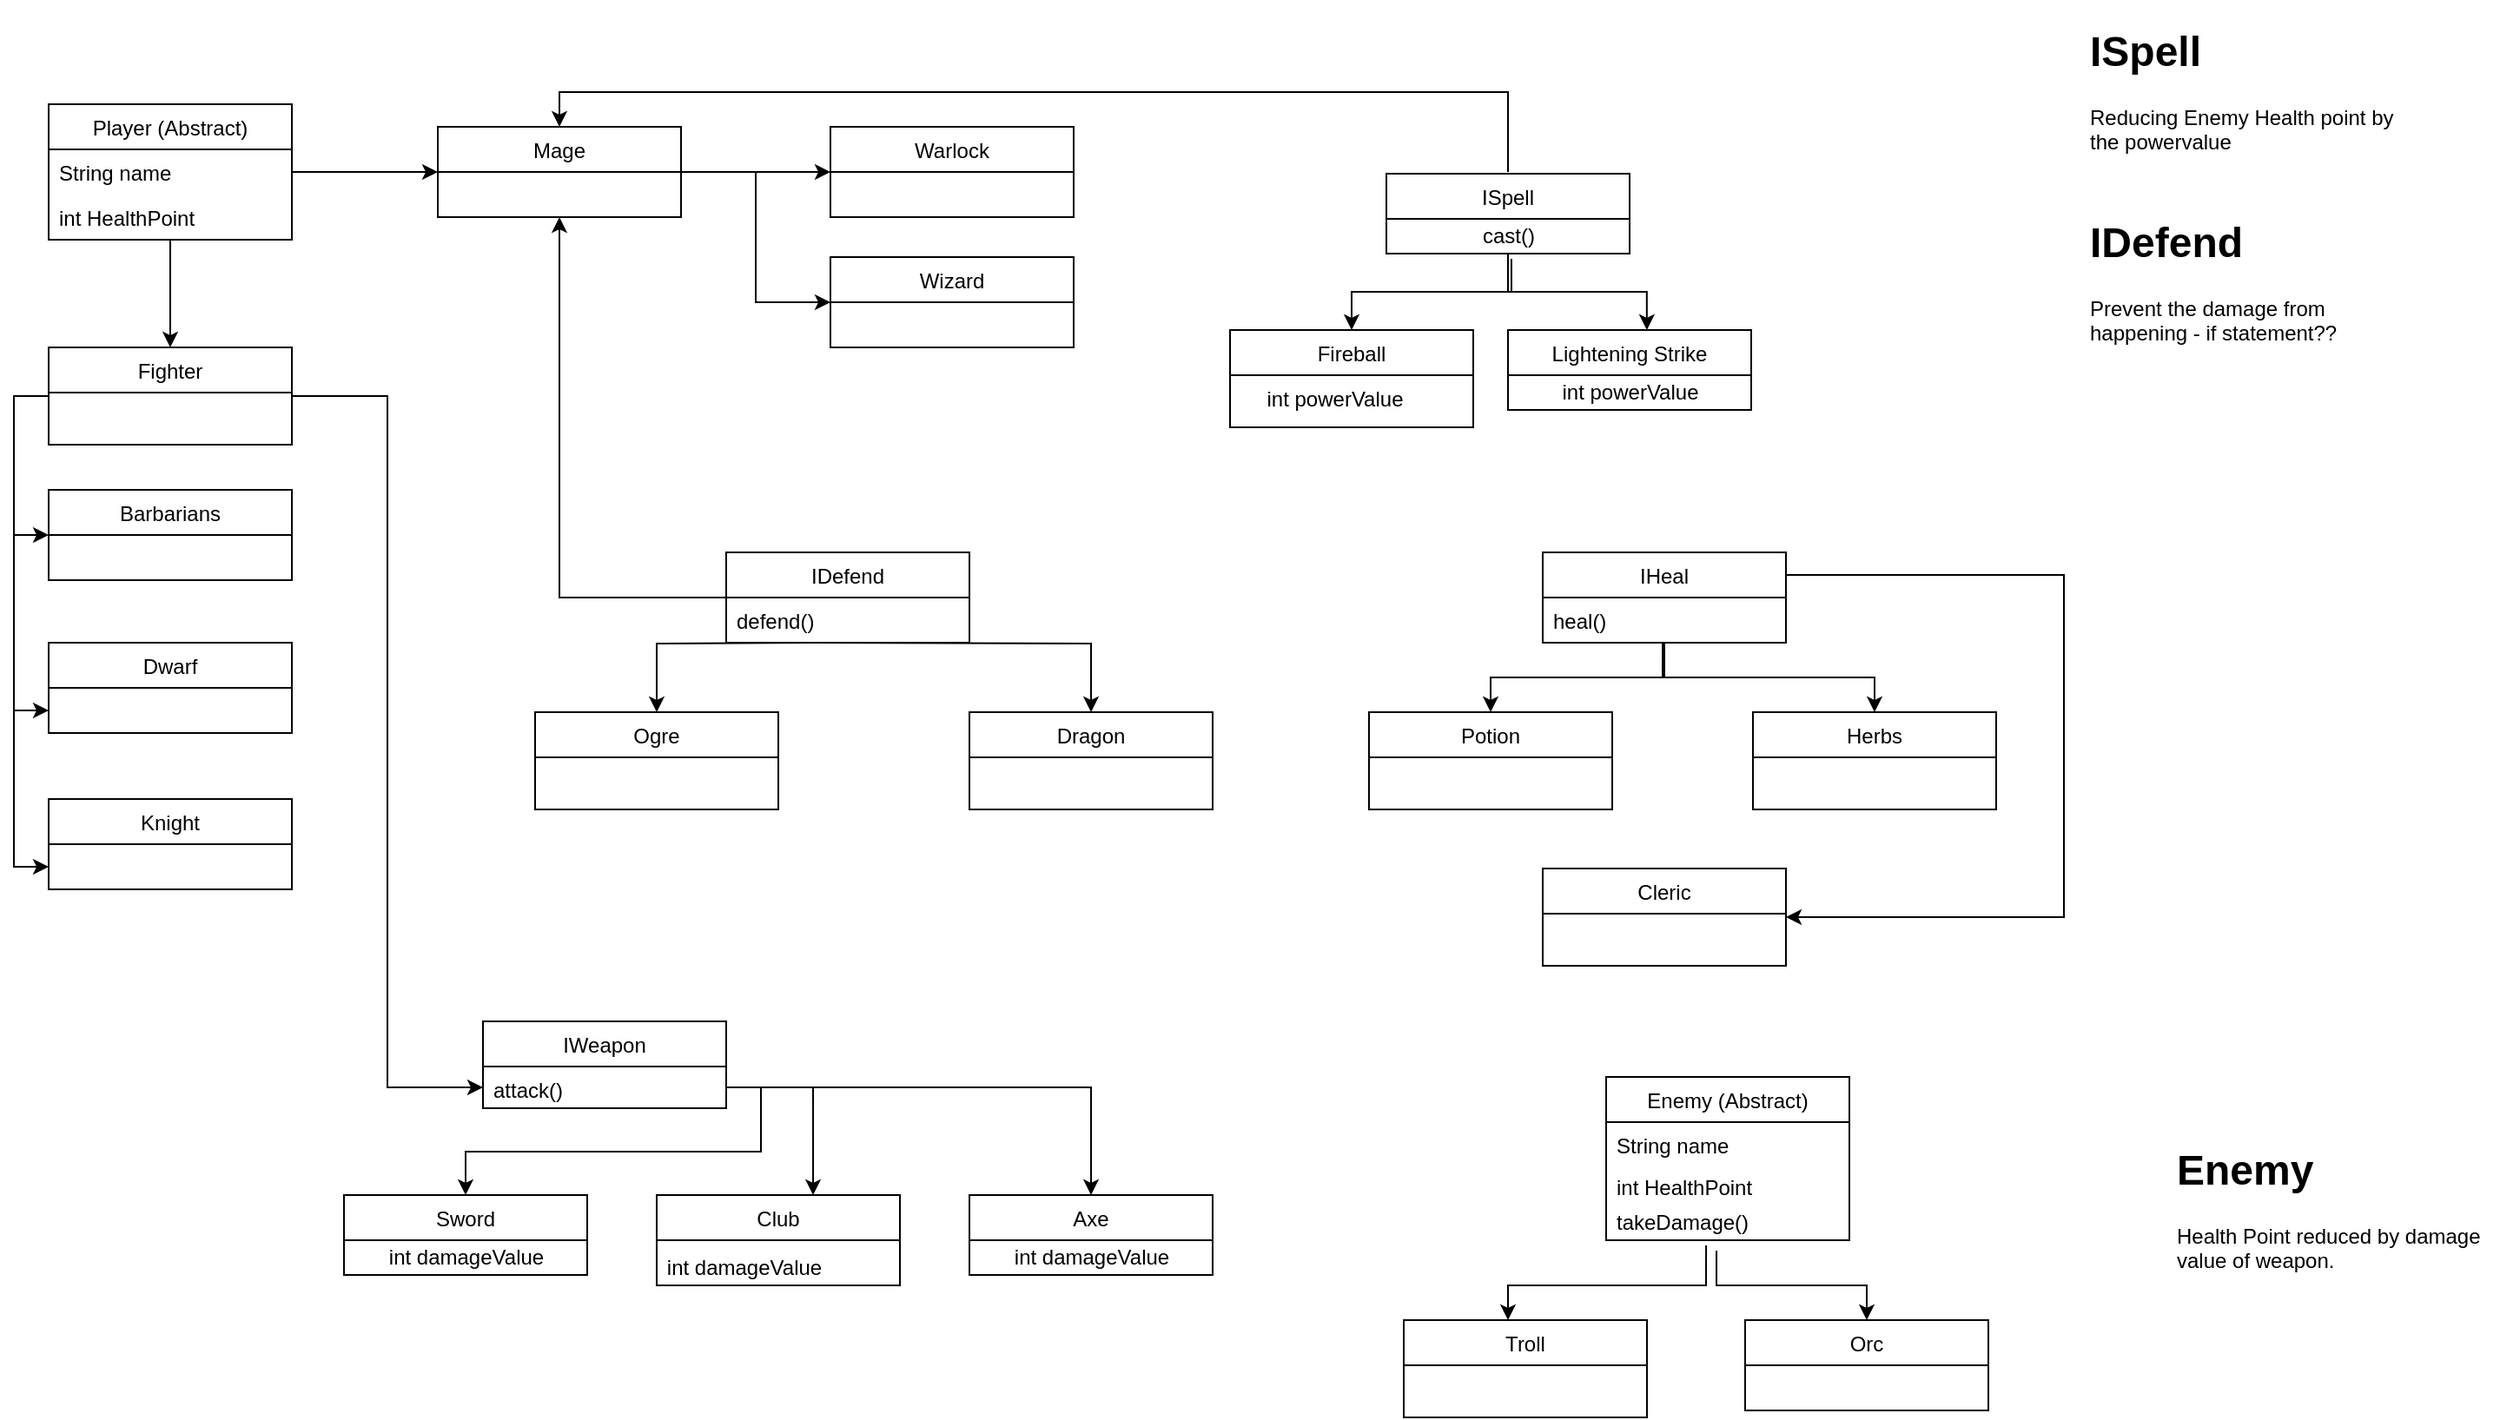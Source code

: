 <mxfile version="14.6.10" type="device"><diagram id="hEHo4bz8ZeYdlr5TXA1v" name="Page-1"><mxGraphModel dx="1960" dy="867" grid="1" gridSize="10" guides="1" tooltips="1" connect="1" arrows="1" fold="1" page="1" pageScale="1" pageWidth="827" pageHeight="1169" math="0" shadow="0"><root><mxCell id="0"/><mxCell id="1" parent="0"/><mxCell id="Kzr5PxYJNbCg4G_V1k6I-37" style="edgeStyle=orthogonalEdgeStyle;rounded=0;orthogonalLoop=1;jettySize=auto;html=1;entryX=0.5;entryY=0;entryDx=0;entryDy=0;" edge="1" parent="1" source="Kzr5PxYJNbCg4G_V1k6I-1" target="Kzr5PxYJNbCg4G_V1k6I-34"><mxGeometry relative="1" as="geometry"/></mxCell><mxCell id="Kzr5PxYJNbCg4G_V1k6I-1" value="Player (Abstract)" style="swimlane;fontStyle=0;childLayout=stackLayout;horizontal=1;startSize=26;fillColor=none;horizontalStack=0;resizeParent=1;resizeParentMax=0;resizeLast=0;collapsible=1;marginBottom=0;" vertex="1" parent="1"><mxGeometry x="120" y="100" width="140" height="78" as="geometry"/></mxCell><mxCell id="Kzr5PxYJNbCg4G_V1k6I-2" value="String name&#10;" style="text;strokeColor=none;fillColor=none;align=left;verticalAlign=top;spacingLeft=4;spacingRight=4;overflow=hidden;rotatable=0;points=[[0,0.5],[1,0.5]];portConstraint=eastwest;" vertex="1" parent="Kzr5PxYJNbCg4G_V1k6I-1"><mxGeometry y="26" width="140" height="26" as="geometry"/></mxCell><mxCell id="Kzr5PxYJNbCg4G_V1k6I-3" value="int HealthPoint" style="text;strokeColor=none;fillColor=none;align=left;verticalAlign=top;spacingLeft=4;spacingRight=4;overflow=hidden;rotatable=0;points=[[0,0.5],[1,0.5]];portConstraint=eastwest;" vertex="1" parent="Kzr5PxYJNbCg4G_V1k6I-1"><mxGeometry y="52" width="140" height="26" as="geometry"/></mxCell><mxCell id="Kzr5PxYJNbCg4G_V1k6I-5" value="Enemy (Abstract)" style="swimlane;fontStyle=0;childLayout=stackLayout;horizontal=1;startSize=26;fillColor=none;horizontalStack=0;resizeParent=1;resizeParentMax=0;resizeLast=0;collapsible=1;marginBottom=0;" vertex="1" parent="1"><mxGeometry x="1016.5" y="660" width="140" height="94" as="geometry"/></mxCell><mxCell id="Kzr5PxYJNbCg4G_V1k6I-6" value="String name&#10;" style="text;strokeColor=none;fillColor=none;align=left;verticalAlign=top;spacingLeft=4;spacingRight=4;overflow=hidden;rotatable=0;points=[[0,0.5],[1,0.5]];portConstraint=eastwest;" vertex="1" parent="Kzr5PxYJNbCg4G_V1k6I-5"><mxGeometry y="26" width="140" height="24" as="geometry"/></mxCell><mxCell id="Kzr5PxYJNbCg4G_V1k6I-7" value="int HealthPoint" style="text;strokeColor=none;fillColor=none;align=left;verticalAlign=top;spacingLeft=4;spacingRight=4;overflow=hidden;rotatable=0;points=[[0,0.5],[1,0.5]];portConstraint=eastwest;" vertex="1" parent="Kzr5PxYJNbCg4G_V1k6I-5"><mxGeometry y="50" width="140" height="20" as="geometry"/></mxCell><mxCell id="Kzr5PxYJNbCg4G_V1k6I-9" value="takeDamage()" style="text;strokeColor=none;fillColor=none;align=left;verticalAlign=top;spacingLeft=4;spacingRight=4;overflow=hidden;rotatable=0;points=[[0,0.5],[1,0.5]];portConstraint=eastwest;" vertex="1" parent="Kzr5PxYJNbCg4G_V1k6I-5"><mxGeometry y="70" width="140" height="24" as="geometry"/></mxCell><mxCell id="Kzr5PxYJNbCg4G_V1k6I-103" style="edgeStyle=orthogonalEdgeStyle;rounded=0;orthogonalLoop=1;jettySize=auto;html=1;exitX=0.5;exitY=0;exitDx=0;exitDy=0;entryX=0.5;entryY=0;entryDx=0;entryDy=0;" edge="1" parent="1" target="Kzr5PxYJNbCg4G_V1k6I-14"><mxGeometry relative="1" as="geometry"><mxPoint x="1080" y="760" as="sourcePoint"/><Array as="points"><mxPoint x="1080" y="780"/><mxPoint x="1167" y="780"/></Array></mxGeometry></mxCell><mxCell id="Kzr5PxYJNbCg4G_V1k6I-14" value="Orc" style="swimlane;fontStyle=0;childLayout=stackLayout;horizontal=1;startSize=26;fillColor=none;horizontalStack=0;resizeParent=1;resizeParentMax=0;resizeLast=0;collapsible=1;marginBottom=0;" vertex="1" parent="1"><mxGeometry x="1096.5" y="800" width="140" height="52" as="geometry"/></mxCell><mxCell id="Kzr5PxYJNbCg4G_V1k6I-15" value="IWeapon" style="swimlane;fontStyle=0;childLayout=stackLayout;horizontal=1;startSize=26;fillColor=none;horizontalStack=0;resizeParent=1;resizeParentMax=0;resizeLast=0;collapsible=1;marginBottom=0;" vertex="1" parent="1"><mxGeometry x="370" y="628" width="140" height="50" as="geometry"/></mxCell><mxCell id="Kzr5PxYJNbCg4G_V1k6I-21" value="attack()" style="text;strokeColor=none;fillColor=none;align=left;verticalAlign=top;spacingLeft=4;spacingRight=4;overflow=hidden;rotatable=0;points=[[0,0.5],[1,0.5]];portConstraint=eastwest;" vertex="1" parent="Kzr5PxYJNbCg4G_V1k6I-15"><mxGeometry y="26" width="140" height="24" as="geometry"/></mxCell><mxCell id="Kzr5PxYJNbCg4G_V1k6I-18" value="Sword" style="swimlane;fontStyle=0;childLayout=stackLayout;horizontal=1;startSize=26;fillColor=none;horizontalStack=0;resizeParent=1;resizeParentMax=0;resizeLast=0;collapsible=1;marginBottom=0;" vertex="1" parent="1"><mxGeometry x="290" y="728" width="140" height="46" as="geometry"/></mxCell><mxCell id="Kzr5PxYJNbCg4G_V1k6I-106" value="&lt;span style=&quot;text-align: left&quot;&gt;int damageValue&lt;/span&gt;" style="text;html=1;align=center;verticalAlign=middle;resizable=0;points=[];autosize=1;strokeColor=none;" vertex="1" parent="Kzr5PxYJNbCg4G_V1k6I-18"><mxGeometry y="26" width="140" height="20" as="geometry"/></mxCell><mxCell id="Kzr5PxYJNbCg4G_V1k6I-19" value="Club" style="swimlane;fontStyle=0;childLayout=stackLayout;horizontal=1;startSize=26;fillColor=none;horizontalStack=0;resizeParent=1;resizeParentMax=0;resizeLast=0;collapsible=1;marginBottom=0;" vertex="1" parent="1"><mxGeometry x="470" y="728" width="140" height="52" as="geometry"/></mxCell><mxCell id="Kzr5PxYJNbCg4G_V1k6I-20" value="Axe" style="swimlane;fontStyle=0;childLayout=stackLayout;horizontal=1;startSize=26;fillColor=none;horizontalStack=0;resizeParent=1;resizeParentMax=0;resizeLast=0;collapsible=1;marginBottom=0;" vertex="1" parent="1"><mxGeometry x="650" y="728" width="140" height="46" as="geometry"/></mxCell><mxCell id="Kzr5PxYJNbCg4G_V1k6I-109" value="&lt;span style=&quot;text-align: left&quot;&gt;int damageValue&lt;/span&gt;" style="text;html=1;align=center;verticalAlign=middle;resizable=0;points=[];autosize=1;strokeColor=none;" vertex="1" parent="Kzr5PxYJNbCg4G_V1k6I-20"><mxGeometry y="26" width="140" height="20" as="geometry"/></mxCell><mxCell id="Kzr5PxYJNbCg4G_V1k6I-30" style="edgeStyle=orthogonalEdgeStyle;rounded=0;orthogonalLoop=1;jettySize=auto;html=1;exitX=1;exitY=0.5;exitDx=0;exitDy=0;entryX=0.5;entryY=0;entryDx=0;entryDy=0;" edge="1" parent="1" source="Kzr5PxYJNbCg4G_V1k6I-21" target="Kzr5PxYJNbCg4G_V1k6I-18"><mxGeometry relative="1" as="geometry"/></mxCell><mxCell id="Kzr5PxYJNbCg4G_V1k6I-31" style="edgeStyle=orthogonalEdgeStyle;rounded=0;orthogonalLoop=1;jettySize=auto;html=1;exitX=1;exitY=0.5;exitDx=0;exitDy=0;entryX=0.5;entryY=0;entryDx=0;entryDy=0;" edge="1" parent="1" source="Kzr5PxYJNbCg4G_V1k6I-21" target="Kzr5PxYJNbCg4G_V1k6I-20"><mxGeometry relative="1" as="geometry"/></mxCell><mxCell id="Kzr5PxYJNbCg4G_V1k6I-32" style="edgeStyle=orthogonalEdgeStyle;rounded=0;orthogonalLoop=1;jettySize=auto;html=1;exitX=1;exitY=0.5;exitDx=0;exitDy=0;entryX=0.643;entryY=0;entryDx=0;entryDy=0;entryPerimeter=0;" edge="1" parent="1" source="Kzr5PxYJNbCg4G_V1k6I-21" target="Kzr5PxYJNbCg4G_V1k6I-19"><mxGeometry relative="1" as="geometry"/></mxCell><mxCell id="Kzr5PxYJNbCg4G_V1k6I-33" value="Troll" style="swimlane;fontStyle=0;childLayout=stackLayout;horizontal=1;startSize=26;fillColor=none;horizontalStack=0;resizeParent=1;resizeParentMax=0;resizeLast=0;collapsible=1;marginBottom=0;" vertex="1" parent="1"><mxGeometry x="900" y="800" width="140" height="56" as="geometry"/></mxCell><mxCell id="Kzr5PxYJNbCg4G_V1k6I-35" style="edgeStyle=orthogonalEdgeStyle;rounded=0;orthogonalLoop=1;jettySize=auto;html=1;exitX=1;exitY=0.5;exitDx=0;exitDy=0;entryX=0;entryY=0.5;entryDx=0;entryDy=0;" edge="1" parent="1" source="Kzr5PxYJNbCg4G_V1k6I-34" target="Kzr5PxYJNbCg4G_V1k6I-21"><mxGeometry relative="1" as="geometry"/></mxCell><mxCell id="Kzr5PxYJNbCg4G_V1k6I-46" style="edgeStyle=orthogonalEdgeStyle;rounded=0;orthogonalLoop=1;jettySize=auto;html=1;exitX=0;exitY=0.5;exitDx=0;exitDy=0;entryX=0;entryY=0.5;entryDx=0;entryDy=0;" edge="1" parent="1" source="Kzr5PxYJNbCg4G_V1k6I-34" target="Kzr5PxYJNbCg4G_V1k6I-39"><mxGeometry relative="1" as="geometry"/></mxCell><mxCell id="Kzr5PxYJNbCg4G_V1k6I-48" style="edgeStyle=orthogonalEdgeStyle;rounded=0;orthogonalLoop=1;jettySize=auto;html=1;exitX=0;exitY=0.5;exitDx=0;exitDy=0;entryX=0;entryY=0.75;entryDx=0;entryDy=0;" edge="1" parent="1" source="Kzr5PxYJNbCg4G_V1k6I-34" target="Kzr5PxYJNbCg4G_V1k6I-41"><mxGeometry relative="1" as="geometry"/></mxCell><mxCell id="Kzr5PxYJNbCg4G_V1k6I-100" style="edgeStyle=orthogonalEdgeStyle;rounded=0;orthogonalLoop=1;jettySize=auto;html=1;exitX=0;exitY=0.5;exitDx=0;exitDy=0;entryX=0;entryY=0.75;entryDx=0;entryDy=0;" edge="1" parent="1" source="Kzr5PxYJNbCg4G_V1k6I-34" target="Kzr5PxYJNbCg4G_V1k6I-40"><mxGeometry relative="1" as="geometry"/></mxCell><mxCell id="Kzr5PxYJNbCg4G_V1k6I-34" value="Fighter" style="swimlane;fontStyle=0;childLayout=stackLayout;horizontal=1;startSize=26;fillColor=none;horizontalStack=0;resizeParent=1;resizeParentMax=0;resizeLast=0;collapsible=1;marginBottom=0;" vertex="1" parent="1"><mxGeometry x="120" y="240" width="140" height="56" as="geometry"/></mxCell><mxCell id="Kzr5PxYJNbCg4G_V1k6I-39" value="Barbarians" style="swimlane;fontStyle=0;childLayout=stackLayout;horizontal=1;startSize=26;fillColor=none;horizontalStack=0;resizeParent=1;resizeParentMax=0;resizeLast=0;collapsible=1;marginBottom=0;" vertex="1" parent="1"><mxGeometry x="120" y="322" width="140" height="52" as="geometry"/></mxCell><mxCell id="Kzr5PxYJNbCg4G_V1k6I-40" value="Dwarf" style="swimlane;fontStyle=0;childLayout=stackLayout;horizontal=1;startSize=26;fillColor=none;horizontalStack=0;resizeParent=1;resizeParentMax=0;resizeLast=0;collapsible=1;marginBottom=0;" vertex="1" parent="1"><mxGeometry x="120" y="410" width="140" height="52" as="geometry"/></mxCell><mxCell id="Kzr5PxYJNbCg4G_V1k6I-41" value="Knight" style="swimlane;fontStyle=0;childLayout=stackLayout;horizontal=1;startSize=26;fillColor=none;horizontalStack=0;resizeParent=1;resizeParentMax=0;resizeLast=0;collapsible=1;marginBottom=0;" vertex="1" parent="1"><mxGeometry x="120" y="500" width="140" height="52" as="geometry"/></mxCell><mxCell id="Kzr5PxYJNbCg4G_V1k6I-51" value="ISpell" style="swimlane;fontStyle=0;childLayout=stackLayout;horizontal=1;startSize=26;fillColor=none;horizontalStack=0;resizeParent=1;resizeParentMax=0;resizeLast=0;collapsible=1;marginBottom=0;" vertex="1" parent="1"><mxGeometry x="890" y="140" width="140" height="46" as="geometry"/></mxCell><mxCell id="Kzr5PxYJNbCg4G_V1k6I-52" value="cast()" style="text;html=1;align=center;verticalAlign=middle;resizable=0;points=[];autosize=1;strokeColor=none;" vertex="1" parent="Kzr5PxYJNbCg4G_V1k6I-51"><mxGeometry y="26" width="140" height="20" as="geometry"/></mxCell><mxCell id="Kzr5PxYJNbCg4G_V1k6I-54" value="Fireball" style="swimlane;fontStyle=0;childLayout=stackLayout;horizontal=1;startSize=26;fillColor=none;horizontalStack=0;resizeParent=1;resizeParentMax=0;resizeLast=0;collapsible=1;marginBottom=0;" vertex="1" parent="1"><mxGeometry x="800" y="230" width="140" height="56" as="geometry"/></mxCell><mxCell id="Kzr5PxYJNbCg4G_V1k6I-56" value="Lightening Strike" style="swimlane;fontStyle=0;childLayout=stackLayout;horizontal=1;startSize=26;fillColor=none;horizontalStack=0;resizeParent=1;resizeParentMax=0;resizeLast=0;collapsible=1;marginBottom=0;" vertex="1" parent="1"><mxGeometry x="960" y="230" width="140" height="46" as="geometry"/></mxCell><mxCell id="Kzr5PxYJNbCg4G_V1k6I-111" value="&lt;span style=&quot;text-align: left&quot;&gt;int powerValue&lt;/span&gt;" style="text;html=1;align=center;verticalAlign=middle;resizable=0;points=[];autosize=1;strokeColor=none;" vertex="1" parent="Kzr5PxYJNbCg4G_V1k6I-56"><mxGeometry y="26" width="140" height="20" as="geometry"/></mxCell><mxCell id="Kzr5PxYJNbCg4G_V1k6I-64" style="edgeStyle=orthogonalEdgeStyle;rounded=0;orthogonalLoop=1;jettySize=auto;html=1;exitX=0.514;exitY=1.15;exitDx=0;exitDy=0;entryX=0.5;entryY=0;entryDx=0;entryDy=0;exitPerimeter=0;" edge="1" parent="1" source="Kzr5PxYJNbCg4G_V1k6I-52" target="Kzr5PxYJNbCg4G_V1k6I-54"><mxGeometry relative="1" as="geometry"/></mxCell><mxCell id="Kzr5PxYJNbCg4G_V1k6I-65" style="edgeStyle=orthogonalEdgeStyle;rounded=0;orthogonalLoop=1;jettySize=auto;html=1;entryX=0.571;entryY=0;entryDx=0;entryDy=0;entryPerimeter=0;" edge="1" parent="1" source="Kzr5PxYJNbCg4G_V1k6I-52" target="Kzr5PxYJNbCg4G_V1k6I-56"><mxGeometry relative="1" as="geometry"/></mxCell><mxCell id="Kzr5PxYJNbCg4G_V1k6I-85" style="edgeStyle=orthogonalEdgeStyle;rounded=0;orthogonalLoop=1;jettySize=auto;html=1;exitX=0;exitY=0.5;exitDx=0;exitDy=0;entryX=0.5;entryY=1;entryDx=0;entryDy=0;" edge="1" parent="1" source="Kzr5PxYJNbCg4G_V1k6I-66" target="Kzr5PxYJNbCg4G_V1k6I-78"><mxGeometry relative="1" as="geometry"><Array as="points"><mxPoint x="414" y="384"/></Array></mxGeometry></mxCell><mxCell id="Kzr5PxYJNbCg4G_V1k6I-66" value="IDefend" style="swimlane;fontStyle=0;childLayout=stackLayout;horizontal=1;startSize=26;fillColor=none;horizontalStack=0;resizeParent=1;resizeParentMax=0;resizeLast=0;collapsible=1;marginBottom=0;" vertex="1" parent="1"><mxGeometry x="510" y="358" width="140" height="52" as="geometry"/></mxCell><mxCell id="Kzr5PxYJNbCg4G_V1k6I-67" value="defend()" style="text;strokeColor=none;fillColor=none;align=left;verticalAlign=top;spacingLeft=4;spacingRight=4;overflow=hidden;rotatable=0;points=[[0,0.5],[1,0.5]];portConstraint=eastwest;" vertex="1" parent="Kzr5PxYJNbCg4G_V1k6I-66"><mxGeometry y="26" width="140" height="26" as="geometry"/></mxCell><mxCell id="Kzr5PxYJNbCg4G_V1k6I-74" style="edgeStyle=orthogonalEdgeStyle;rounded=0;orthogonalLoop=1;jettySize=auto;html=1;exitX=0.5;exitY=0;exitDx=0;exitDy=0;entryX=0.5;entryY=0;entryDx=0;entryDy=0;" edge="1" parent="1" target="Kzr5PxYJNbCg4G_V1k6I-70"><mxGeometry relative="1" as="geometry"><mxPoint x="560" y="410" as="sourcePoint"/></mxGeometry></mxCell><mxCell id="Kzr5PxYJNbCg4G_V1k6I-70" value="Ogre" style="swimlane;fontStyle=0;childLayout=stackLayout;horizontal=1;startSize=26;fillColor=none;horizontalStack=0;resizeParent=1;resizeParentMax=0;resizeLast=0;collapsible=1;marginBottom=0;" vertex="1" parent="1"><mxGeometry x="400" y="450" width="140" height="56" as="geometry"/></mxCell><mxCell id="Kzr5PxYJNbCg4G_V1k6I-76" style="edgeStyle=orthogonalEdgeStyle;rounded=0;orthogonalLoop=1;jettySize=auto;html=1;exitX=0.5;exitY=0;exitDx=0;exitDy=0;entryX=0.5;entryY=0;entryDx=0;entryDy=0;" edge="1" parent="1" target="Kzr5PxYJNbCg4G_V1k6I-72"><mxGeometry relative="1" as="geometry"><mxPoint x="560" y="410" as="sourcePoint"/></mxGeometry></mxCell><mxCell id="Kzr5PxYJNbCg4G_V1k6I-72" value="Dragon" style="swimlane;fontStyle=0;childLayout=stackLayout;horizontal=1;startSize=26;fillColor=none;horizontalStack=0;resizeParent=1;resizeParentMax=0;resizeLast=0;collapsible=1;marginBottom=0;" vertex="1" parent="1"><mxGeometry x="650" y="450" width="140" height="56" as="geometry"/></mxCell><mxCell id="Kzr5PxYJNbCg4G_V1k6I-77" style="edgeStyle=orthogonalEdgeStyle;rounded=0;orthogonalLoop=1;jettySize=auto;html=1;exitX=1;exitY=0.5;exitDx=0;exitDy=0;" edge="1" parent="1" source="Kzr5PxYJNbCg4G_V1k6I-2" target="Kzr5PxYJNbCg4G_V1k6I-78"><mxGeometry relative="1" as="geometry"><mxPoint x="340" y="139" as="targetPoint"/></mxGeometry></mxCell><mxCell id="Kzr5PxYJNbCg4G_V1k6I-87" style="edgeStyle=orthogonalEdgeStyle;rounded=0;orthogonalLoop=1;jettySize=auto;html=1;exitX=1;exitY=0.5;exitDx=0;exitDy=0;entryX=0;entryY=0.5;entryDx=0;entryDy=0;" edge="1" parent="1" source="Kzr5PxYJNbCg4G_V1k6I-78" target="Kzr5PxYJNbCg4G_V1k6I-83"><mxGeometry relative="1" as="geometry"/></mxCell><mxCell id="Kzr5PxYJNbCg4G_V1k6I-88" style="edgeStyle=orthogonalEdgeStyle;rounded=0;orthogonalLoop=1;jettySize=auto;html=1;exitX=1;exitY=0.5;exitDx=0;exitDy=0;entryX=0;entryY=0.5;entryDx=0;entryDy=0;" edge="1" parent="1" source="Kzr5PxYJNbCg4G_V1k6I-78" target="Kzr5PxYJNbCg4G_V1k6I-86"><mxGeometry relative="1" as="geometry"/></mxCell><mxCell id="Kzr5PxYJNbCg4G_V1k6I-90" style="edgeStyle=orthogonalEdgeStyle;rounded=0;orthogonalLoop=1;jettySize=auto;html=1;entryX=0.5;entryY=0;entryDx=0;entryDy=0;" edge="1" parent="1" target="Kzr5PxYJNbCg4G_V1k6I-78"><mxGeometry relative="1" as="geometry"><mxPoint x="960" y="139" as="sourcePoint"/><Array as="points"><mxPoint x="960" y="93"/><mxPoint x="414" y="93"/></Array></mxGeometry></mxCell><mxCell id="Kzr5PxYJNbCg4G_V1k6I-78" value="Mage" style="swimlane;fontStyle=0;childLayout=stackLayout;horizontal=1;startSize=26;fillColor=none;horizontalStack=0;resizeParent=1;resizeParentMax=0;resizeLast=0;collapsible=1;marginBottom=0;" vertex="1" parent="1"><mxGeometry x="344" y="113" width="140" height="52" as="geometry"/></mxCell><mxCell id="Kzr5PxYJNbCg4G_V1k6I-83" value="Warlock" style="swimlane;fontStyle=0;childLayout=stackLayout;horizontal=1;startSize=26;fillColor=none;horizontalStack=0;resizeParent=1;resizeParentMax=0;resizeLast=0;collapsible=1;marginBottom=0;" vertex="1" parent="1"><mxGeometry x="570" y="113" width="140" height="52" as="geometry"/></mxCell><mxCell id="Kzr5PxYJNbCg4G_V1k6I-86" value="Wizard" style="swimlane;fontStyle=0;childLayout=stackLayout;horizontal=1;startSize=26;fillColor=none;horizontalStack=0;resizeParent=1;resizeParentMax=0;resizeLast=0;collapsible=1;marginBottom=0;" vertex="1" parent="1"><mxGeometry x="570" y="188" width="140" height="52" as="geometry"/></mxCell><mxCell id="Kzr5PxYJNbCg4G_V1k6I-98" style="edgeStyle=orthogonalEdgeStyle;rounded=0;orthogonalLoop=1;jettySize=auto;html=1;exitX=1;exitY=0.25;exitDx=0;exitDy=0;entryX=1;entryY=0.5;entryDx=0;entryDy=0;" edge="1" parent="1" source="Kzr5PxYJNbCg4G_V1k6I-91" target="Kzr5PxYJNbCg4G_V1k6I-97"><mxGeometry relative="1" as="geometry"><Array as="points"><mxPoint x="1280" y="371"/><mxPoint x="1280" y="568"/></Array></mxGeometry></mxCell><mxCell id="Kzr5PxYJNbCg4G_V1k6I-91" value="IHeal" style="swimlane;fontStyle=0;childLayout=stackLayout;horizontal=1;startSize=26;fillColor=none;horizontalStack=0;resizeParent=1;resizeParentMax=0;resizeLast=0;collapsible=1;marginBottom=0;" vertex="1" parent="1"><mxGeometry x="980" y="358" width="140" height="52" as="geometry"/></mxCell><mxCell id="Kzr5PxYJNbCg4G_V1k6I-92" value="heal()" style="text;strokeColor=none;fillColor=none;align=left;verticalAlign=top;spacingLeft=4;spacingRight=4;overflow=hidden;rotatable=0;points=[[0,0.5],[1,0.5]];portConstraint=eastwest;" vertex="1" parent="Kzr5PxYJNbCg4G_V1k6I-91"><mxGeometry y="26" width="140" height="26" as="geometry"/></mxCell><mxCell id="Kzr5PxYJNbCg4G_V1k6I-93" value="Potion" style="swimlane;fontStyle=0;childLayout=stackLayout;horizontal=1;startSize=26;fillColor=none;horizontalStack=0;resizeParent=1;resizeParentMax=0;resizeLast=0;collapsible=1;marginBottom=0;" vertex="1" parent="1"><mxGeometry x="880" y="450" width="140" height="56" as="geometry"/></mxCell><mxCell id="Kzr5PxYJNbCg4G_V1k6I-96" style="edgeStyle=orthogonalEdgeStyle;rounded=0;orthogonalLoop=1;jettySize=auto;html=1;exitX=0.5;exitY=0;exitDx=0;exitDy=0;entryX=0.5;entryY=0;entryDx=0;entryDy=0;" edge="1" parent="1" target="Kzr5PxYJNbCg4G_V1k6I-94"><mxGeometry relative="1" as="geometry"><mxPoint x="1050" y="410" as="sourcePoint"/><Array as="points"><mxPoint x="1050" y="430"/><mxPoint x="1171" y="430"/></Array></mxGeometry></mxCell><mxCell id="Kzr5PxYJNbCg4G_V1k6I-94" value="Herbs" style="swimlane;fontStyle=0;childLayout=stackLayout;horizontal=1;startSize=26;fillColor=none;horizontalStack=0;resizeParent=1;resizeParentMax=0;resizeLast=0;collapsible=1;marginBottom=0;" vertex="1" parent="1"><mxGeometry x="1101" y="450" width="140" height="56" as="geometry"/></mxCell><mxCell id="Kzr5PxYJNbCg4G_V1k6I-95" style="edgeStyle=orthogonalEdgeStyle;rounded=0;orthogonalLoop=1;jettySize=auto;html=1;exitX=0.493;exitY=1;exitDx=0;exitDy=0;entryX=0.5;entryY=0;entryDx=0;entryDy=0;exitPerimeter=0;" edge="1" parent="1" source="Kzr5PxYJNbCg4G_V1k6I-92" target="Kzr5PxYJNbCg4G_V1k6I-93"><mxGeometry relative="1" as="geometry"/></mxCell><mxCell id="Kzr5PxYJNbCg4G_V1k6I-97" value="Cleric" style="swimlane;fontStyle=0;childLayout=stackLayout;horizontal=1;startSize=26;fillColor=none;horizontalStack=0;resizeParent=1;resizeParentMax=0;resizeLast=0;collapsible=1;marginBottom=0;" vertex="1" parent="1"><mxGeometry x="980" y="540" width="140" height="56" as="geometry"/></mxCell><mxCell id="Kzr5PxYJNbCg4G_V1k6I-99" value="&lt;h1&gt;ISpell&amp;nbsp;&lt;/h1&gt;&lt;div&gt;Reducing Enemy Health point by the powervalue&lt;/div&gt;" style="text;html=1;strokeColor=none;fillColor=none;spacing=5;spacingTop=-20;whiteSpace=wrap;overflow=hidden;rounded=0;" vertex="1" parent="1"><mxGeometry x="1290" y="50" width="190" height="120" as="geometry"/></mxCell><mxCell id="Kzr5PxYJNbCg4G_V1k6I-101" value="&lt;h1&gt;IDefend&lt;/h1&gt;&lt;p&gt;Prevent the damage from happening - if statement??&lt;/p&gt;" style="text;html=1;strokeColor=none;fillColor=none;spacing=5;spacingTop=-20;whiteSpace=wrap;overflow=hidden;rounded=0;" vertex="1" parent="1"><mxGeometry x="1290" y="160" width="190" height="120" as="geometry"/></mxCell><mxCell id="Kzr5PxYJNbCg4G_V1k6I-102" style="edgeStyle=orthogonalEdgeStyle;rounded=0;orthogonalLoop=1;jettySize=auto;html=1;exitX=0.411;exitY=1.125;exitDx=0;exitDy=0;entryX=0.5;entryY=0;entryDx=0;entryDy=0;exitPerimeter=0;" edge="1" parent="1" source="Kzr5PxYJNbCg4G_V1k6I-9"><mxGeometry relative="1" as="geometry"><mxPoint x="960" y="800" as="targetPoint"/><Array as="points"><mxPoint x="1074" y="780"/><mxPoint x="960" y="780"/></Array></mxGeometry></mxCell><mxCell id="Kzr5PxYJNbCg4G_V1k6I-105" value="&lt;h1&gt;Enemy&lt;/h1&gt;&lt;p&gt;Health Point reduced by damage value of weapon.&lt;/p&gt;" style="text;html=1;strokeColor=none;fillColor=none;spacing=5;spacingTop=-20;whiteSpace=wrap;overflow=hidden;rounded=0;" vertex="1" parent="1"><mxGeometry x="1340" y="694" width="190" height="120" as="geometry"/></mxCell><mxCell id="Kzr5PxYJNbCg4G_V1k6I-108" value="&lt;span style=&quot;text-align: left&quot;&gt;int damageValue&lt;/span&gt;" style="text;html=1;align=center;verticalAlign=middle;resizable=0;points=[];autosize=1;strokeColor=none;" vertex="1" parent="1"><mxGeometry x="470" y="760" width="100" height="20" as="geometry"/></mxCell><mxCell id="Kzr5PxYJNbCg4G_V1k6I-110" value="&lt;span style=&quot;text-align: left&quot;&gt;int powerValue&lt;/span&gt;" style="text;html=1;align=center;verticalAlign=middle;resizable=0;points=[];autosize=1;strokeColor=none;" vertex="1" parent="1"><mxGeometry x="815" y="260" width="90" height="20" as="geometry"/></mxCell></root></mxGraphModel></diagram></mxfile>
